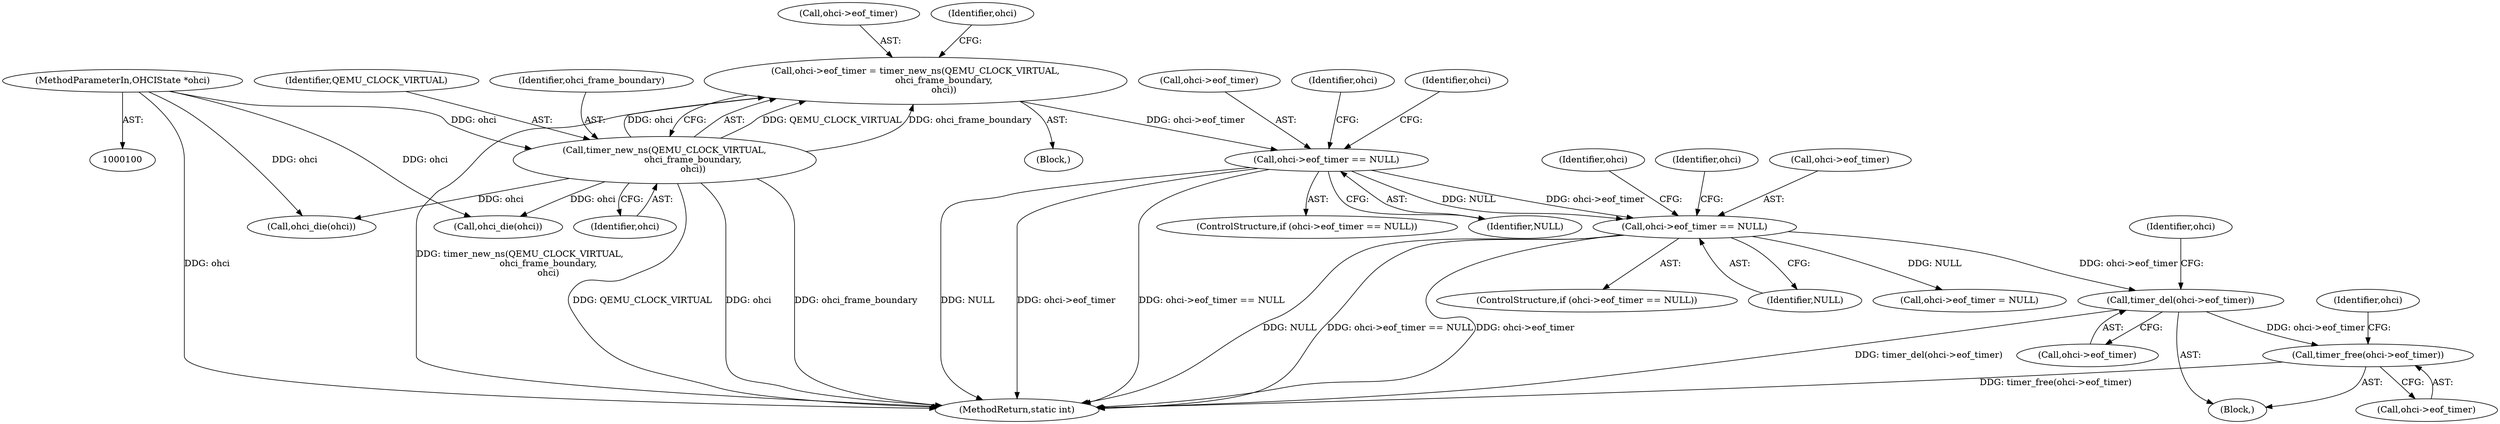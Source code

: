 digraph "1_qemu_fa1298c2d623522eda7b4f1f721fcb935abb7360@API" {
"1000163" [label="(Call,timer_free(ohci->eof_timer))"];
"1000159" [label="(Call,timer_del(ohci->eof_timer))"];
"1000131" [label="(Call,ohci->eof_timer == NULL)"];
"1000112" [label="(Call,ohci->eof_timer == NULL)"];
"1000103" [label="(Call,ohci->eof_timer = timer_new_ns(QEMU_CLOCK_VIRTUAL,\n                    ohci_frame_boundary,\n                    ohci))"];
"1000107" [label="(Call,timer_new_ns(QEMU_CLOCK_VIRTUAL,\n                    ohci_frame_boundary,\n                    ohci))"];
"1000101" [label="(MethodParameterIn,OHCIState *ohci)"];
"1000159" [label="(Call,timer_del(ohci->eof_timer))"];
"1000160" [label="(Call,ohci->eof_timer)"];
"1000141" [label="(Call,ohci_die(ohci))"];
"1000139" [label="(Identifier,ohci)"];
"1000163" [label="(Call,timer_free(ohci->eof_timer))"];
"1000122" [label="(Call,ohci_die(ohci))"];
"1000102" [label="(Block,)"];
"1000113" [label="(Call,ohci->eof_timer)"];
"1000158" [label="(Block,)"];
"1000116" [label="(Identifier,NULL)"];
"1000108" [label="(Identifier,QEMU_CLOCK_VIRTUAL)"];
"1000131" [label="(Call,ohci->eof_timer == NULL)"];
"1000130" [label="(ControlStructure,if (ohci->eof_timer == NULL))"];
"1000128" [label="(Identifier,ohci)"];
"1000132" [label="(Call,ohci->eof_timer)"];
"1000111" [label="(ControlStructure,if (ohci->eof_timer == NULL))"];
"1000104" [label="(Call,ohci->eof_timer)"];
"1000101" [label="(MethodParameterIn,OHCIState *ohci)"];
"1000109" [label="(Identifier,ohci_frame_boundary)"];
"1000103" [label="(Call,ohci->eof_timer = timer_new_ns(QEMU_CLOCK_VIRTUAL,\n                    ohci_frame_boundary,\n                    ohci))"];
"1000147" [label="(Identifier,ohci)"];
"1000172" [label="(MethodReturn,static int)"];
"1000107" [label="(Call,timer_new_ns(QEMU_CLOCK_VIRTUAL,\n                    ohci_frame_boundary,\n                    ohci))"];
"1000169" [label="(Identifier,ohci)"];
"1000120" [label="(Identifier,ohci)"];
"1000112" [label="(Call,ohci->eof_timer == NULL)"];
"1000135" [label="(Identifier,NULL)"];
"1000165" [label="(Identifier,ohci)"];
"1000167" [label="(Call,ohci->eof_timer = NULL)"];
"1000114" [label="(Identifier,ohci)"];
"1000164" [label="(Call,ohci->eof_timer)"];
"1000110" [label="(Identifier,ohci)"];
"1000163" -> "1000158"  [label="AST: "];
"1000163" -> "1000164"  [label="CFG: "];
"1000164" -> "1000163"  [label="AST: "];
"1000169" -> "1000163"  [label="CFG: "];
"1000163" -> "1000172"  [label="DDG: timer_free(ohci->eof_timer)"];
"1000159" -> "1000163"  [label="DDG: ohci->eof_timer"];
"1000159" -> "1000158"  [label="AST: "];
"1000159" -> "1000160"  [label="CFG: "];
"1000160" -> "1000159"  [label="AST: "];
"1000165" -> "1000159"  [label="CFG: "];
"1000159" -> "1000172"  [label="DDG: timer_del(ohci->eof_timer)"];
"1000131" -> "1000159"  [label="DDG: ohci->eof_timer"];
"1000131" -> "1000130"  [label="AST: "];
"1000131" -> "1000135"  [label="CFG: "];
"1000132" -> "1000131"  [label="AST: "];
"1000135" -> "1000131"  [label="AST: "];
"1000139" -> "1000131"  [label="CFG: "];
"1000147" -> "1000131"  [label="CFG: "];
"1000131" -> "1000172"  [label="DDG: ohci->eof_timer == NULL"];
"1000131" -> "1000172"  [label="DDG: ohci->eof_timer"];
"1000131" -> "1000172"  [label="DDG: NULL"];
"1000112" -> "1000131"  [label="DDG: ohci->eof_timer"];
"1000112" -> "1000131"  [label="DDG: NULL"];
"1000131" -> "1000167"  [label="DDG: NULL"];
"1000112" -> "1000111"  [label="AST: "];
"1000112" -> "1000116"  [label="CFG: "];
"1000113" -> "1000112"  [label="AST: "];
"1000116" -> "1000112"  [label="AST: "];
"1000120" -> "1000112"  [label="CFG: "];
"1000128" -> "1000112"  [label="CFG: "];
"1000112" -> "1000172"  [label="DDG: ohci->eof_timer == NULL"];
"1000112" -> "1000172"  [label="DDG: NULL"];
"1000112" -> "1000172"  [label="DDG: ohci->eof_timer"];
"1000103" -> "1000112"  [label="DDG: ohci->eof_timer"];
"1000103" -> "1000102"  [label="AST: "];
"1000103" -> "1000107"  [label="CFG: "];
"1000104" -> "1000103"  [label="AST: "];
"1000107" -> "1000103"  [label="AST: "];
"1000114" -> "1000103"  [label="CFG: "];
"1000103" -> "1000172"  [label="DDG: timer_new_ns(QEMU_CLOCK_VIRTUAL,\n                    ohci_frame_boundary,\n                    ohci)"];
"1000107" -> "1000103"  [label="DDG: QEMU_CLOCK_VIRTUAL"];
"1000107" -> "1000103"  [label="DDG: ohci_frame_boundary"];
"1000107" -> "1000103"  [label="DDG: ohci"];
"1000107" -> "1000110"  [label="CFG: "];
"1000108" -> "1000107"  [label="AST: "];
"1000109" -> "1000107"  [label="AST: "];
"1000110" -> "1000107"  [label="AST: "];
"1000107" -> "1000172"  [label="DDG: QEMU_CLOCK_VIRTUAL"];
"1000107" -> "1000172"  [label="DDG: ohci"];
"1000107" -> "1000172"  [label="DDG: ohci_frame_boundary"];
"1000101" -> "1000107"  [label="DDG: ohci"];
"1000107" -> "1000122"  [label="DDG: ohci"];
"1000107" -> "1000141"  [label="DDG: ohci"];
"1000101" -> "1000100"  [label="AST: "];
"1000101" -> "1000172"  [label="DDG: ohci"];
"1000101" -> "1000122"  [label="DDG: ohci"];
"1000101" -> "1000141"  [label="DDG: ohci"];
}
